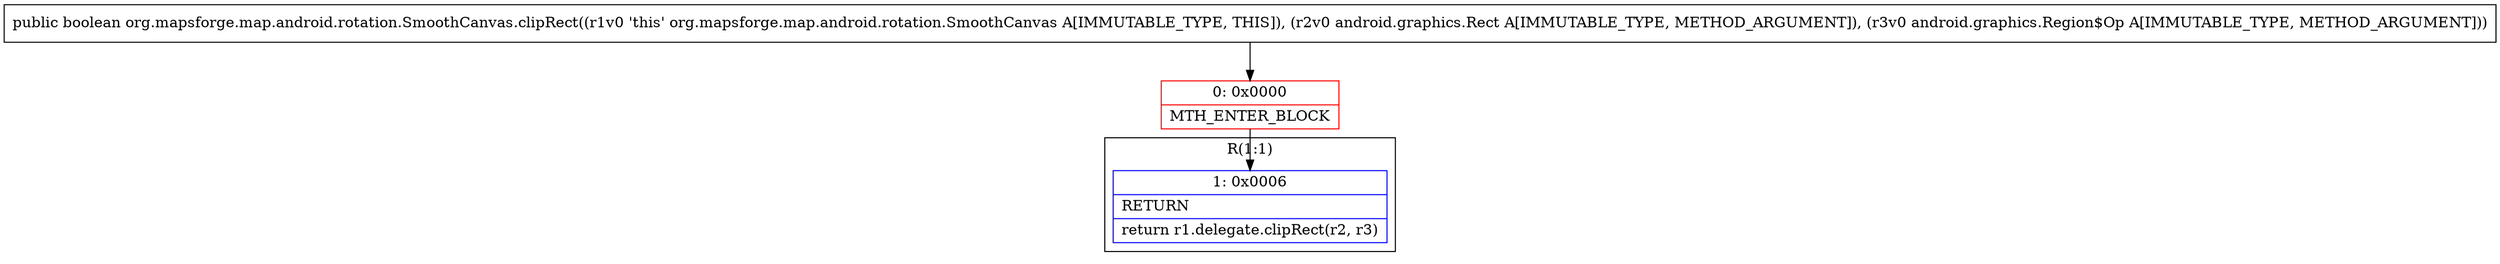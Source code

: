 digraph "CFG fororg.mapsforge.map.android.rotation.SmoothCanvas.clipRect(Landroid\/graphics\/Rect;Landroid\/graphics\/Region$Op;)Z" {
subgraph cluster_Region_1367951531 {
label = "R(1:1)";
node [shape=record,color=blue];
Node_1 [shape=record,label="{1\:\ 0x0006|RETURN\l|return r1.delegate.clipRect(r2, r3)\l}"];
}
Node_0 [shape=record,color=red,label="{0\:\ 0x0000|MTH_ENTER_BLOCK\l}"];
MethodNode[shape=record,label="{public boolean org.mapsforge.map.android.rotation.SmoothCanvas.clipRect((r1v0 'this' org.mapsforge.map.android.rotation.SmoothCanvas A[IMMUTABLE_TYPE, THIS]), (r2v0 android.graphics.Rect A[IMMUTABLE_TYPE, METHOD_ARGUMENT]), (r3v0 android.graphics.Region$Op A[IMMUTABLE_TYPE, METHOD_ARGUMENT])) }"];
MethodNode -> Node_0;
Node_0 -> Node_1;
}

